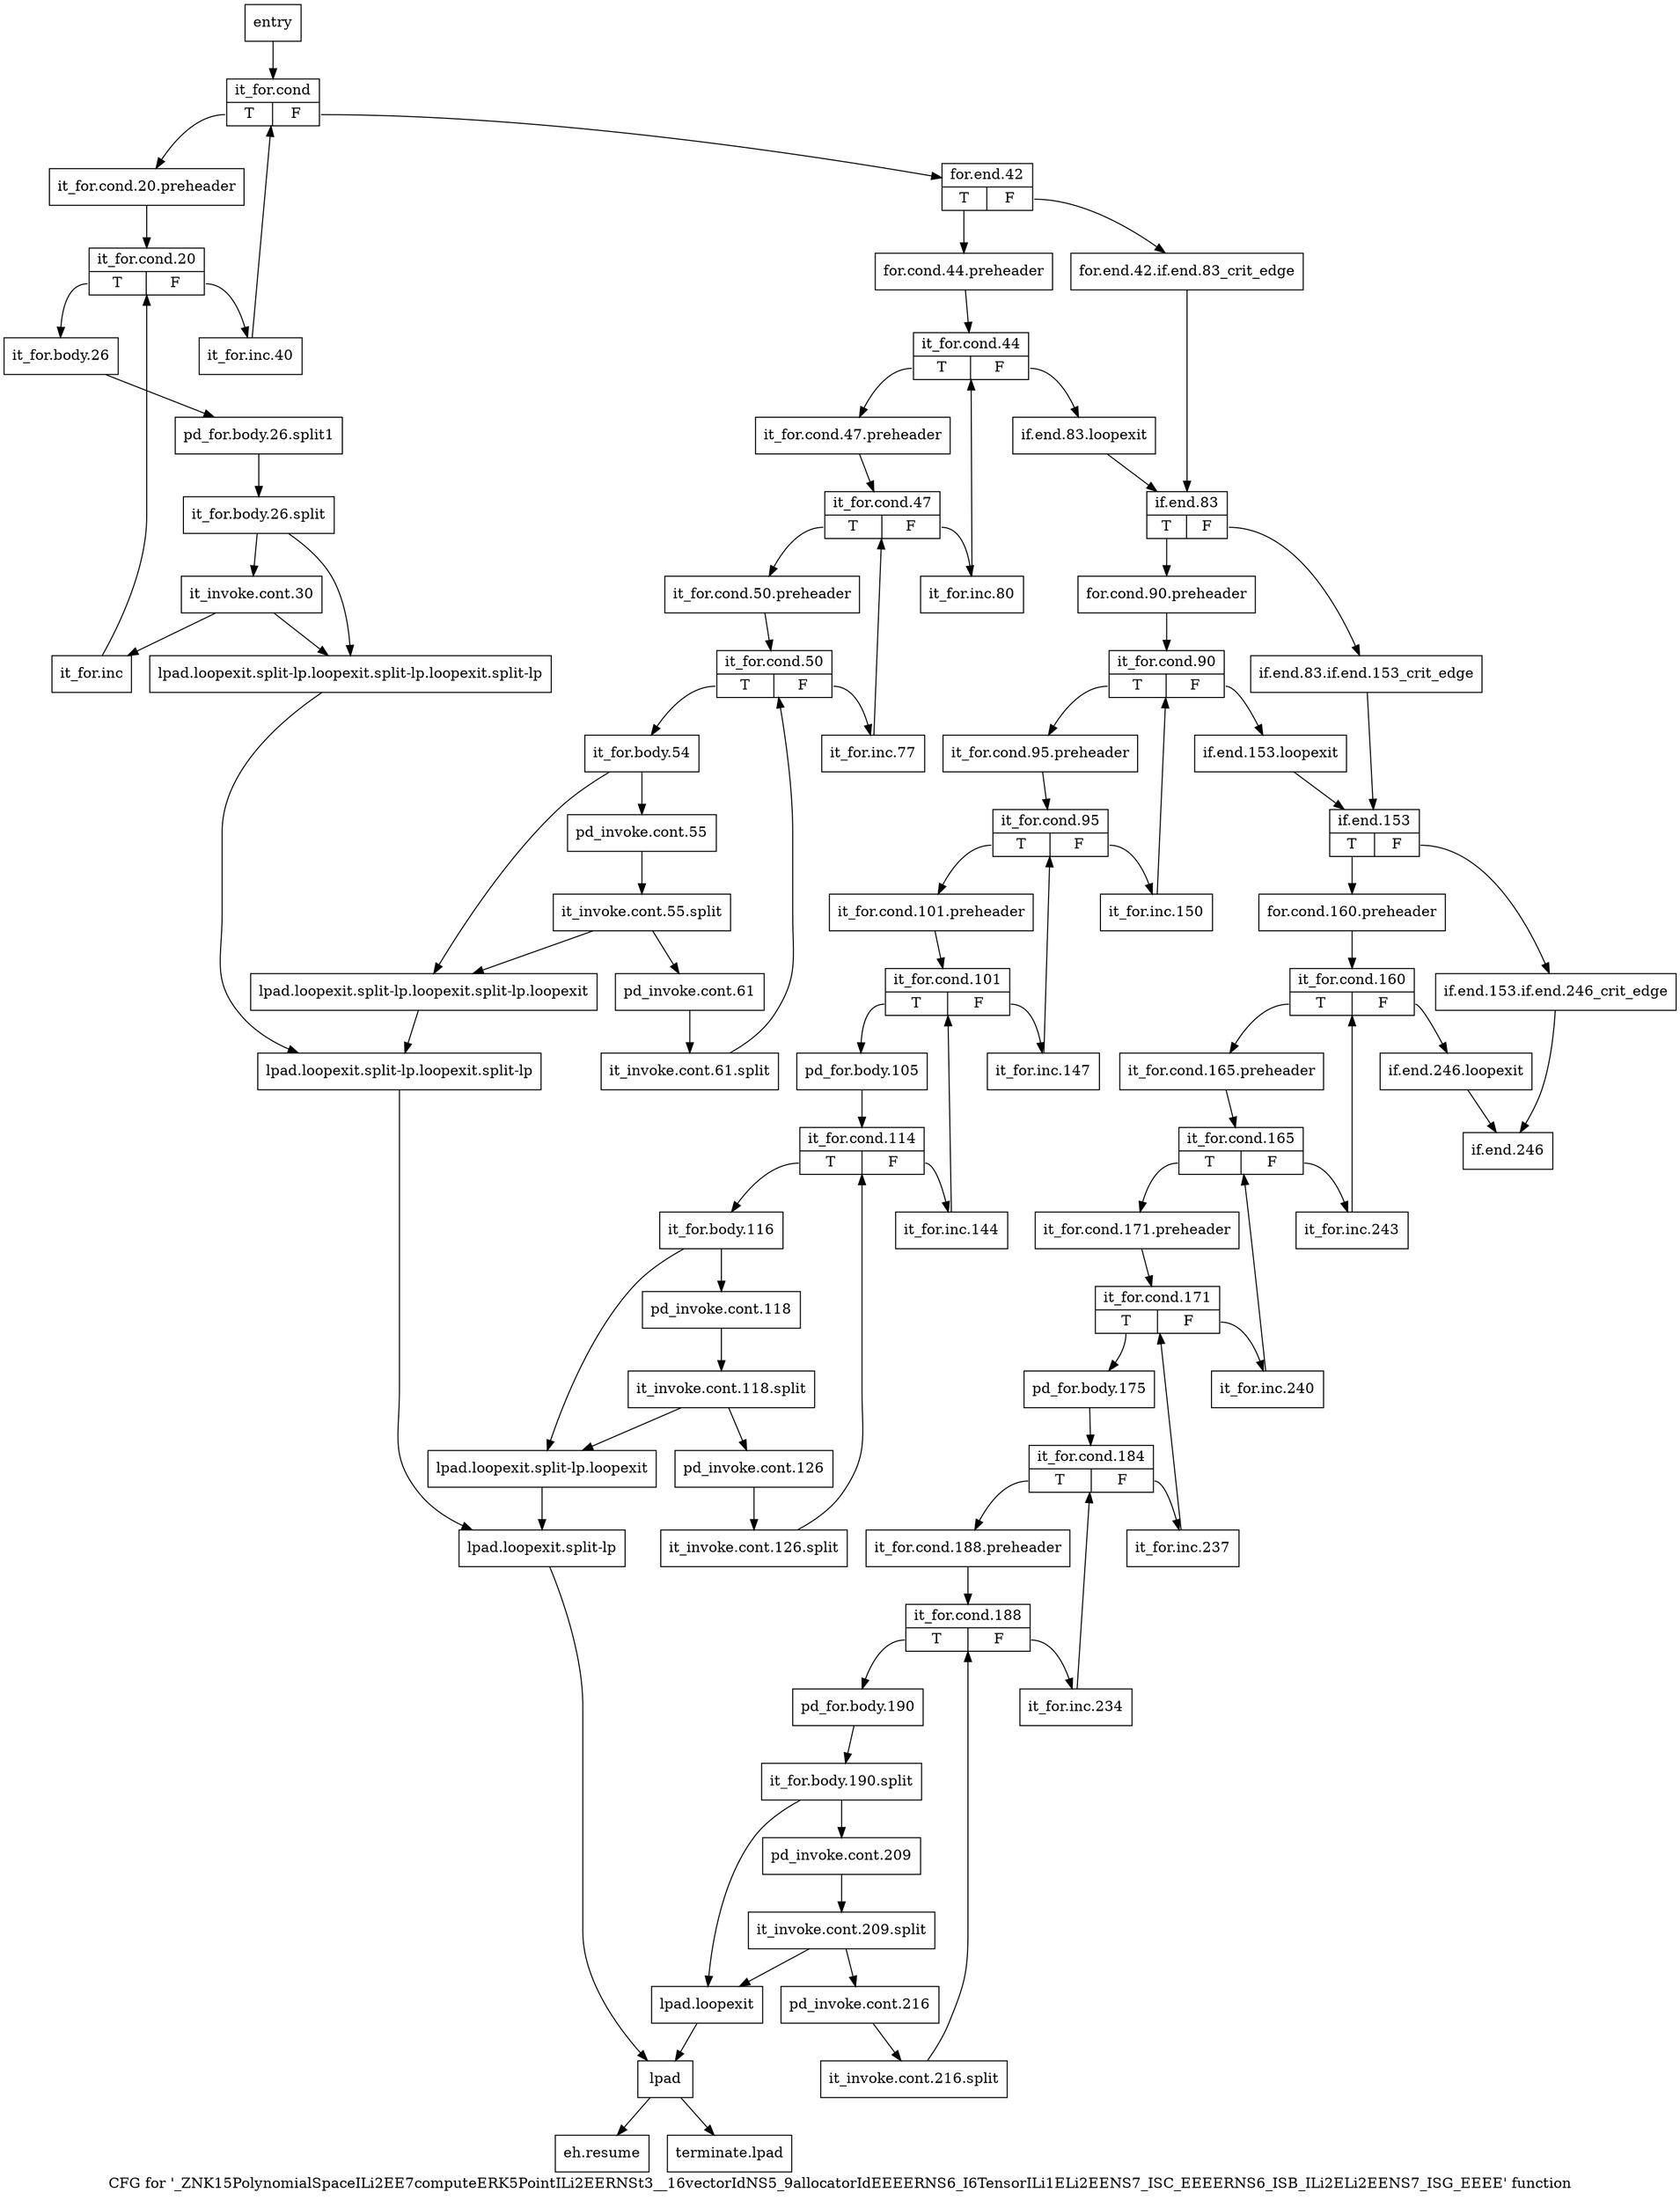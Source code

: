 digraph "CFG for '_ZNK15PolynomialSpaceILi2EE7computeERK5PointILi2EERNSt3__16vectorIdNS5_9allocatorIdEEEERNS6_I6TensorILi1ELi2EENS7_ISC_EEEERNS6_ISB_ILi2ELi2EENS7_ISG_EEEE' function" {
	label="CFG for '_ZNK15PolynomialSpaceILi2EE7computeERK5PointILi2EERNSt3__16vectorIdNS5_9allocatorIdEEEERNS6_I6TensorILi1ELi2EENS7_ISC_EEEERNS6_ISB_ILi2ELi2EENS7_ISG_EEEE' function";

	Node0x6db25c0 [shape=record,label="{entry}"];
	Node0x6db25c0 -> Node0x6db2610;
	Node0x6db2610 [shape=record,label="{it_for.cond|{<s0>T|<s1>F}}"];
	Node0x6db2610:s0 -> Node0x6db2660;
	Node0x6db2610:s1 -> Node0x6db2a70;
	Node0x6db2660 [shape=record,label="{it_for.cond.20.preheader}"];
	Node0x6db2660 -> Node0x6db26b0;
	Node0x6db26b0 [shape=record,label="{it_for.cond.20|{<s0>T|<s1>F}}"];
	Node0x6db26b0:s0 -> Node0x6db2700;
	Node0x6db26b0:s1 -> Node0x6db2a20;
	Node0x6db2700 [shape=record,label="{it_for.body.26}"];
	Node0x6db2700 -> Node0xaf81d50;
	Node0xaf81d50 [shape=record,label="{pd_for.body.26.split1}"];
	Node0xaf81d50 -> Node0xaf81f30;
	Node0xaf81f30 [shape=record,label="{it_for.body.26.split}"];
	Node0xaf81f30 -> Node0x6db2750;
	Node0xaf81f30 -> Node0x6db28e0;
	Node0x6db2750 [shape=record,label="{it_invoke.cont.30}"];
	Node0x6db2750 -> Node0x6db27a0;
	Node0x6db2750 -> Node0x6db28e0;
	Node0x6db27a0 [shape=record,label="{it_for.inc}"];
	Node0x6db27a0 -> Node0x6db26b0;
	Node0x6db27f0 [shape=record,label="{lpad.loopexit}"];
	Node0x6db27f0 -> Node0x6db29d0;
	Node0x6db2840 [shape=record,label="{lpad.loopexit.split-lp.loopexit}"];
	Node0x6db2840 -> Node0x6db2980;
	Node0x6db2890 [shape=record,label="{lpad.loopexit.split-lp.loopexit.split-lp.loopexit}"];
	Node0x6db2890 -> Node0x6db2930;
	Node0x6db28e0 [shape=record,label="{lpad.loopexit.split-lp.loopexit.split-lp.loopexit.split-lp}"];
	Node0x6db28e0 -> Node0x6db2930;
	Node0x6db2930 [shape=record,label="{lpad.loopexit.split-lp.loopexit.split-lp}"];
	Node0x6db2930 -> Node0x6db2980;
	Node0x6db2980 [shape=record,label="{lpad.loopexit.split-lp}"];
	Node0x6db2980 -> Node0x6db29d0;
	Node0x6db29d0 [shape=record,label="{lpad}"];
	Node0x6db29d0 -> Node0x6db3ab0;
	Node0x6db29d0 -> Node0x6db3b00;
	Node0x6db2a20 [shape=record,label="{it_for.inc.40}"];
	Node0x6db2a20 -> Node0x6db2610;
	Node0x6db2a70 [shape=record,label="{for.end.42|{<s0>T|<s1>F}}"];
	Node0x6db2a70:s0 -> Node0x6db2b10;
	Node0x6db2a70:s1 -> Node0x6db2ac0;
	Node0x6db2ac0 [shape=record,label="{for.end.42.if.end.83_crit_edge}"];
	Node0x6db2ac0 -> Node0x6db2ed0;
	Node0x6db2b10 [shape=record,label="{for.cond.44.preheader}"];
	Node0x6db2b10 -> Node0x6db2b60;
	Node0x6db2b60 [shape=record,label="{it_for.cond.44|{<s0>T|<s1>F}}"];
	Node0x6db2b60:s0 -> Node0x6db2bb0;
	Node0x6db2b60:s1 -> Node0x6db2e80;
	Node0x6db2bb0 [shape=record,label="{it_for.cond.47.preheader}"];
	Node0x6db2bb0 -> Node0x6db2c00;
	Node0x6db2c00 [shape=record,label="{it_for.cond.47|{<s0>T|<s1>F}}"];
	Node0x6db2c00:s0 -> Node0x6db2c50;
	Node0x6db2c00:s1 -> Node0x6db2e30;
	Node0x6db2c50 [shape=record,label="{it_for.cond.50.preheader}"];
	Node0x6db2c50 -> Node0x6db2ca0;
	Node0x6db2ca0 [shape=record,label="{it_for.cond.50|{<s0>T|<s1>F}}"];
	Node0x6db2ca0:s0 -> Node0x6db2cf0;
	Node0x6db2ca0:s1 -> Node0x6db2de0;
	Node0x6db2cf0 [shape=record,label="{it_for.body.54}"];
	Node0x6db2cf0 -> Node0x6db2d40;
	Node0x6db2cf0 -> Node0x6db2890;
	Node0x6db2d40 [shape=record,label="{pd_invoke.cont.55}"];
	Node0x6db2d40 -> Node0xaf81bc0;
	Node0xaf81bc0 [shape=record,label="{it_invoke.cont.55.split}"];
	Node0xaf81bc0 -> Node0x6db2d90;
	Node0xaf81bc0 -> Node0x6db2890;
	Node0x6db2d90 [shape=record,label="{pd_invoke.cont.61}"];
	Node0x6db2d90 -> Node0xaf81a80;
	Node0xaf81a80 [shape=record,label="{it_invoke.cont.61.split}"];
	Node0xaf81a80 -> Node0x6db2ca0;
	Node0x6db2de0 [shape=record,label="{it_for.inc.77}"];
	Node0x6db2de0 -> Node0x6db2c00;
	Node0x6db2e30 [shape=record,label="{it_for.inc.80}"];
	Node0x6db2e30 -> Node0x6db2b60;
	Node0x6db2e80 [shape=record,label="{if.end.83.loopexit}"];
	Node0x6db2e80 -> Node0x6db2ed0;
	Node0x6db2ed0 [shape=record,label="{if.end.83|{<s0>T|<s1>F}}"];
	Node0x6db2ed0:s0 -> Node0x6db2f70;
	Node0x6db2ed0:s1 -> Node0x6db2f20;
	Node0x6db2f20 [shape=record,label="{if.end.83.if.end.153_crit_edge}"];
	Node0x6db2f20 -> Node0x6db3420;
	Node0x6db2f70 [shape=record,label="{for.cond.90.preheader}"];
	Node0x6db2f70 -> Node0x6db2fc0;
	Node0x6db2fc0 [shape=record,label="{it_for.cond.90|{<s0>T|<s1>F}}"];
	Node0x6db2fc0:s0 -> Node0x6db3010;
	Node0x6db2fc0:s1 -> Node0x6db33d0;
	Node0x6db3010 [shape=record,label="{it_for.cond.95.preheader}"];
	Node0x6db3010 -> Node0x6db3060;
	Node0x6db3060 [shape=record,label="{it_for.cond.95|{<s0>T|<s1>F}}"];
	Node0x6db3060:s0 -> Node0x6db30b0;
	Node0x6db3060:s1 -> Node0x6db3380;
	Node0x6db30b0 [shape=record,label="{it_for.cond.101.preheader}"];
	Node0x6db30b0 -> Node0x6db3100;
	Node0x6db3100 [shape=record,label="{it_for.cond.101|{<s0>T|<s1>F}}"];
	Node0x6db3100:s0 -> Node0x6db3150;
	Node0x6db3100:s1 -> Node0x6db3330;
	Node0x6db3150 [shape=record,label="{pd_for.body.105}"];
	Node0x6db3150 -> Node0x6db31a0;
	Node0x6db31a0 [shape=record,label="{it_for.cond.114|{<s0>T|<s1>F}}"];
	Node0x6db31a0:s0 -> Node0x6db31f0;
	Node0x6db31a0:s1 -> Node0x6db32e0;
	Node0x6db31f0 [shape=record,label="{it_for.body.116}"];
	Node0x6db31f0 -> Node0x6db3240;
	Node0x6db31f0 -> Node0x6db2840;
	Node0x6db3240 [shape=record,label="{pd_invoke.cont.118}"];
	Node0x6db3240 -> Node0xaf81990;
	Node0xaf81990 [shape=record,label="{it_invoke.cont.118.split}"];
	Node0xaf81990 -> Node0x6db3290;
	Node0xaf81990 -> Node0x6db2840;
	Node0x6db3290 [shape=record,label="{pd_invoke.cont.126}"];
	Node0x6db3290 -> Node0xaf7b550;
	Node0xaf7b550 [shape=record,label="{it_invoke.cont.126.split}"];
	Node0xaf7b550 -> Node0x6db31a0;
	Node0x6db32e0 [shape=record,label="{it_for.inc.144}"];
	Node0x6db32e0 -> Node0x6db3100;
	Node0x6db3330 [shape=record,label="{it_for.inc.147}"];
	Node0x6db3330 -> Node0x6db3060;
	Node0x6db3380 [shape=record,label="{it_for.inc.150}"];
	Node0x6db3380 -> Node0x6db2fc0;
	Node0x6db33d0 [shape=record,label="{if.end.153.loopexit}"];
	Node0x6db33d0 -> Node0x6db3420;
	Node0x6db3420 [shape=record,label="{if.end.153|{<s0>T|<s1>F}}"];
	Node0x6db3420:s0 -> Node0x6db34c0;
	Node0x6db3420:s1 -> Node0x6db3470;
	Node0x6db3470 [shape=record,label="{if.end.153.if.end.246_crit_edge}"];
	Node0x6db3470 -> Node0x6db3a60;
	Node0x6db34c0 [shape=record,label="{for.cond.160.preheader}"];
	Node0x6db34c0 -> Node0x6db3510;
	Node0x6db3510 [shape=record,label="{it_for.cond.160|{<s0>T|<s1>F}}"];
	Node0x6db3510:s0 -> Node0x6db3560;
	Node0x6db3510:s1 -> Node0x6db3a10;
	Node0x6db3560 [shape=record,label="{it_for.cond.165.preheader}"];
	Node0x6db3560 -> Node0x6db35b0;
	Node0x6db35b0 [shape=record,label="{it_for.cond.165|{<s0>T|<s1>F}}"];
	Node0x6db35b0:s0 -> Node0x6db3600;
	Node0x6db35b0:s1 -> Node0x6db39c0;
	Node0x6db3600 [shape=record,label="{it_for.cond.171.preheader}"];
	Node0x6db3600 -> Node0x6db3650;
	Node0x6db3650 [shape=record,label="{it_for.cond.171|{<s0>T|<s1>F}}"];
	Node0x6db3650:s0 -> Node0x6db36a0;
	Node0x6db3650:s1 -> Node0x6db3970;
	Node0x6db36a0 [shape=record,label="{pd_for.body.175}"];
	Node0x6db36a0 -> Node0x6db36f0;
	Node0x6db36f0 [shape=record,label="{it_for.cond.184|{<s0>T|<s1>F}}"];
	Node0x6db36f0:s0 -> Node0x6db3740;
	Node0x6db36f0:s1 -> Node0x6db3920;
	Node0x6db3740 [shape=record,label="{it_for.cond.188.preheader}"];
	Node0x6db3740 -> Node0x6db3790;
	Node0x6db3790 [shape=record,label="{it_for.cond.188|{<s0>T|<s1>F}}"];
	Node0x6db3790:s0 -> Node0x6db37e0;
	Node0x6db3790:s1 -> Node0x6db38d0;
	Node0x6db37e0 [shape=record,label="{pd_for.body.190}"];
	Node0x6db37e0 -> Node0xaf82af0;
	Node0xaf82af0 [shape=record,label="{it_for.body.190.split}"];
	Node0xaf82af0 -> Node0x6db3830;
	Node0xaf82af0 -> Node0x6db27f0;
	Node0x6db3830 [shape=record,label="{pd_invoke.cont.209}"];
	Node0x6db3830 -> Node0x6db13f0;
	Node0x6db13f0 [shape=record,label="{it_invoke.cont.209.split}"];
	Node0x6db13f0 -> Node0x6db3880;
	Node0x6db13f0 -> Node0x6db27f0;
	Node0x6db3880 [shape=record,label="{pd_invoke.cont.216}"];
	Node0x6db3880 -> Node0xaf82560;
	Node0xaf82560 [shape=record,label="{it_invoke.cont.216.split}"];
	Node0xaf82560 -> Node0x6db3790;
	Node0x6db38d0 [shape=record,label="{it_for.inc.234}"];
	Node0x6db38d0 -> Node0x6db36f0;
	Node0x6db3920 [shape=record,label="{it_for.inc.237}"];
	Node0x6db3920 -> Node0x6db3650;
	Node0x6db3970 [shape=record,label="{it_for.inc.240}"];
	Node0x6db3970 -> Node0x6db35b0;
	Node0x6db39c0 [shape=record,label="{it_for.inc.243}"];
	Node0x6db39c0 -> Node0x6db3510;
	Node0x6db3a10 [shape=record,label="{if.end.246.loopexit}"];
	Node0x6db3a10 -> Node0x6db3a60;
	Node0x6db3a60 [shape=record,label="{if.end.246}"];
	Node0x6db3ab0 [shape=record,label="{eh.resume}"];
	Node0x6db3b00 [shape=record,label="{terminate.lpad}"];
}
